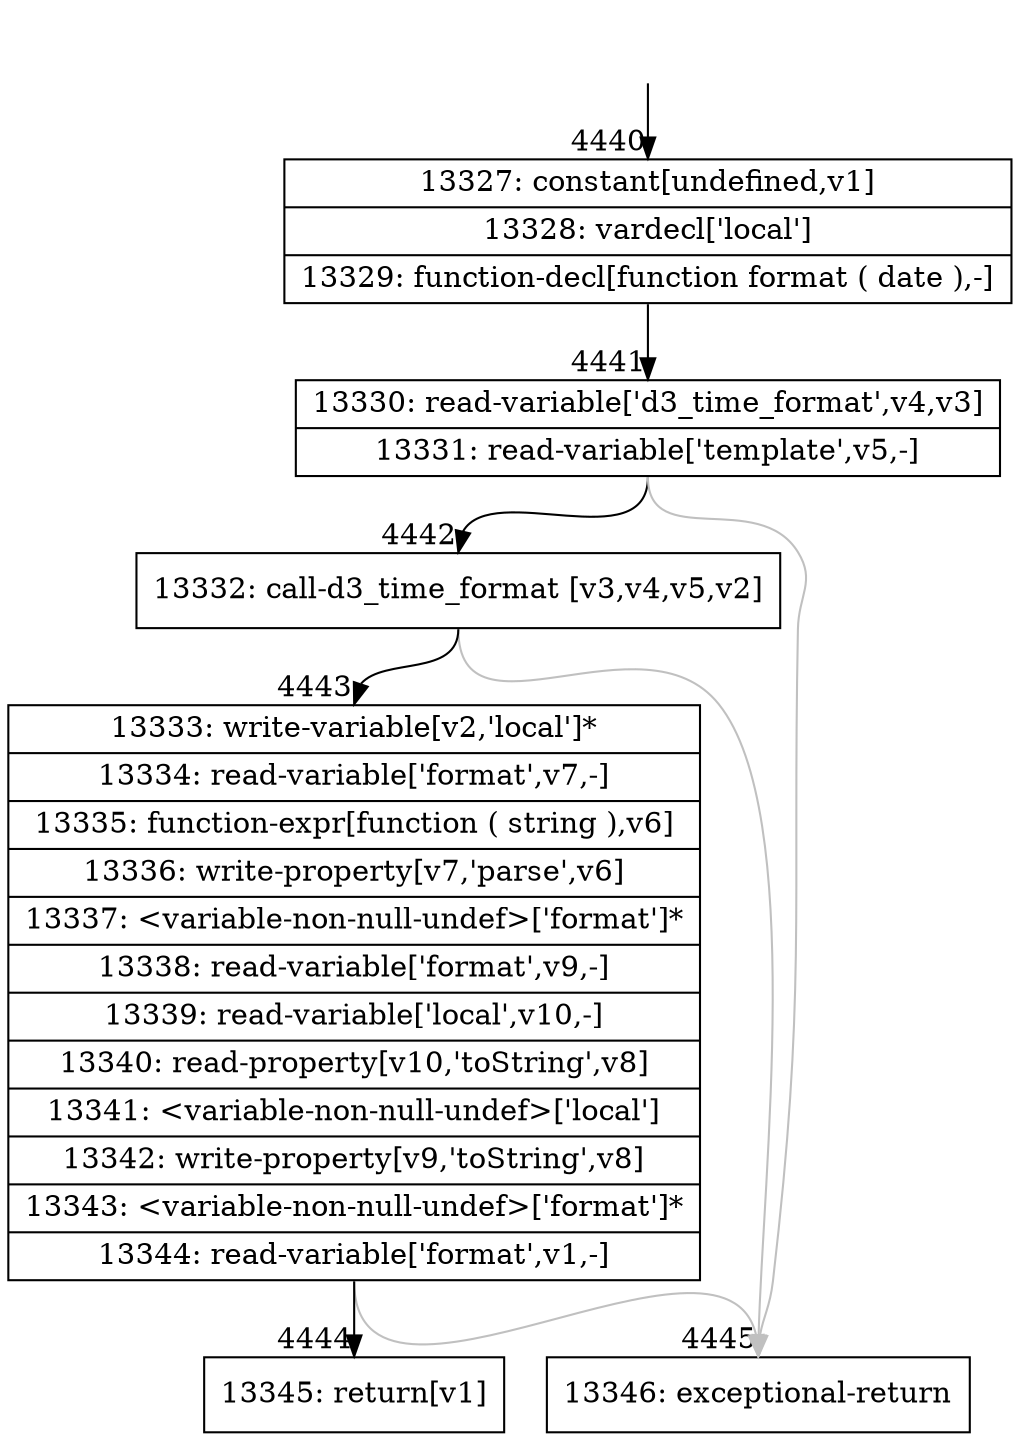 digraph {
rankdir="TD"
BB_entry408[shape=none,label=""];
BB_entry408 -> BB4440 [tailport=s, headport=n, headlabel="    4440"]
BB4440 [shape=record label="{13327: constant[undefined,v1]|13328: vardecl['local']|13329: function-decl[function format ( date ),-]}" ] 
BB4440 -> BB4441 [tailport=s, headport=n, headlabel="      4441"]
BB4441 [shape=record label="{13330: read-variable['d3_time_format',v4,v3]|13331: read-variable['template',v5,-]}" ] 
BB4441 -> BB4442 [tailport=s, headport=n, headlabel="      4442"]
BB4441 -> BB4445 [tailport=s, headport=n, color=gray, headlabel="      4445"]
BB4442 [shape=record label="{13332: call-d3_time_format [v3,v4,v5,v2]}" ] 
BB4442 -> BB4443 [tailport=s, headport=n, headlabel="      4443"]
BB4442 -> BB4445 [tailport=s, headport=n, color=gray]
BB4443 [shape=record label="{13333: write-variable[v2,'local']*|13334: read-variable['format',v7,-]|13335: function-expr[function ( string ),v6]|13336: write-property[v7,'parse',v6]|13337: \<variable-non-null-undef\>['format']*|13338: read-variable['format',v9,-]|13339: read-variable['local',v10,-]|13340: read-property[v10,'toString',v8]|13341: \<variable-non-null-undef\>['local']|13342: write-property[v9,'toString',v8]|13343: \<variable-non-null-undef\>['format']*|13344: read-variable['format',v1,-]}" ] 
BB4443 -> BB4444 [tailport=s, headport=n, headlabel="      4444"]
BB4443 -> BB4445 [tailport=s, headport=n, color=gray]
BB4444 [shape=record label="{13345: return[v1]}" ] 
BB4445 [shape=record label="{13346: exceptional-return}" ] 
//#$~ 2586
}

